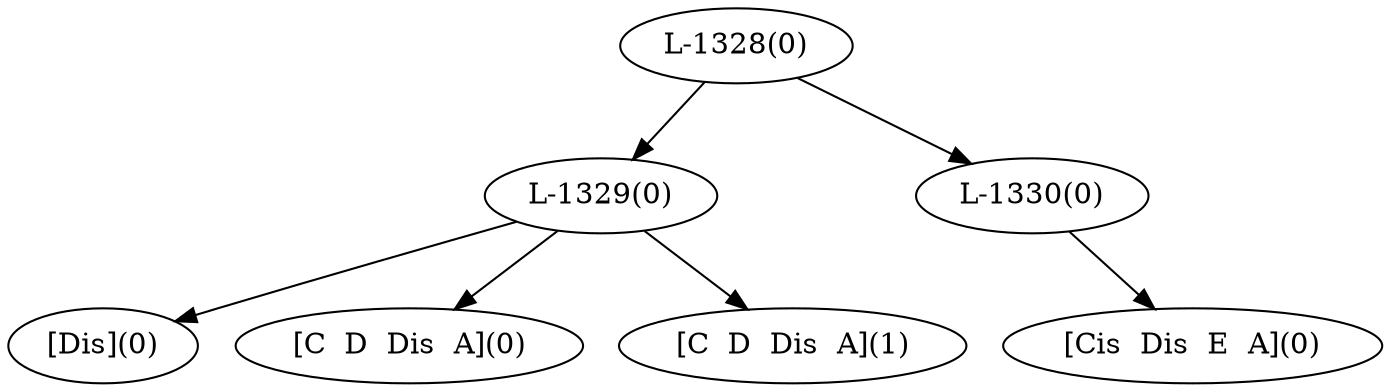 digraph sample{
"L-1329(0)"->"[Dis](0)"
"L-1329(0)"->"[C  D  Dis  A](0)"
"L-1329(0)"->"[C  D  Dis  A](1)"
"L-1330(0)"->"[Cis  Dis  E  A](0)"
"L-1328(0)"->"L-1329(0)"
"L-1328(0)"->"L-1330(0)"
{rank = min; "L-1328(0)"}
{rank = same; "L-1329(0)"; "L-1330(0)";}
{rank = max; "[C  D  Dis  A](0)"; "[C  D  Dis  A](1)"; "[Cis  Dis  E  A](0)"; "[Dis](0)";}
}